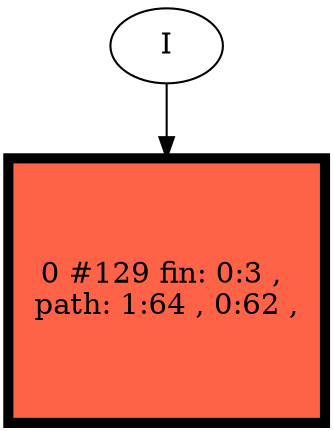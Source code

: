 // produced with flexfringe // 
digraph DFA {
	0 [label="root" shape=box];
		I -> 0;
	0 [ label="0 #129 fin: 0:3 , 
 path: 1:64 , 0:62 , " , style=filled, fillcolor="tomato", width=1.76943, height=1.76943, penwidth=4.86753];
}
